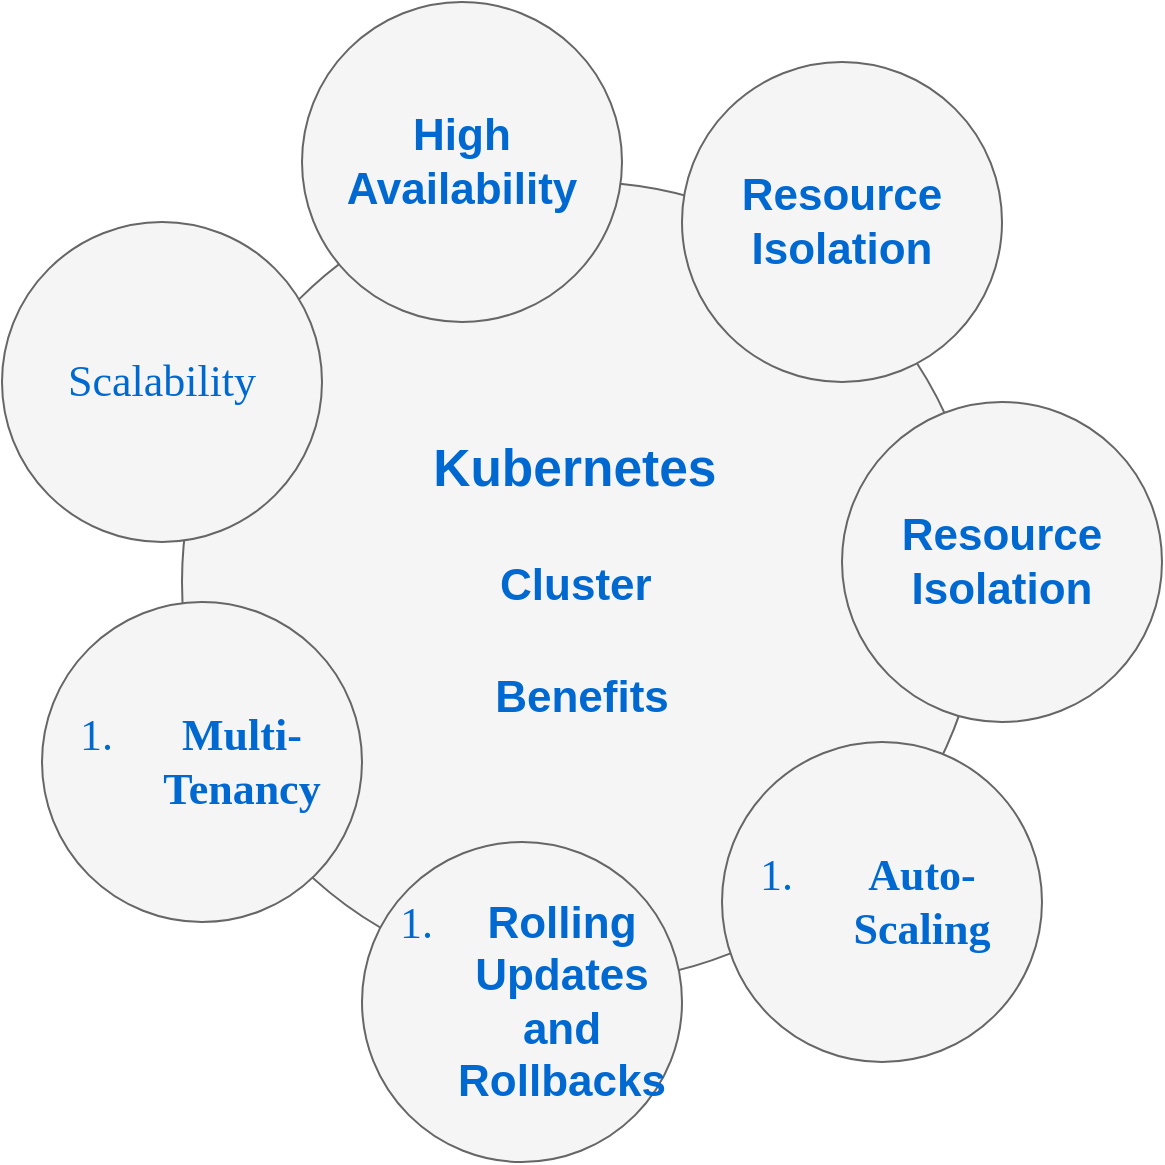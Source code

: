 <mxfile version="22.0.4" type="github">
  <diagram name="Page-1" id="dd472eb7-4b8b-5cd9-a60b-b15522922e76">
    <mxGraphModel dx="1674" dy="750" grid="1" gridSize="10" guides="1" tooltips="1" connect="1" arrows="1" fold="1" page="1" pageScale="1" pageWidth="1100" pageHeight="850" background="none" math="0" shadow="0">
      <root>
        <mxCell id="0" />
        <mxCell id="1" parent="0" />
        <mxCell id="374e34682ed331ee-1" value="&lt;h3 class=&quot;graf graf--h3&quot; name=&quot;c93f&quot;&gt;&lt;font face=&quot;Helvetica&quot;&gt;Kubernetes&amp;nbsp;&lt;/font&gt;&lt;/h3&gt;&lt;h3 class=&quot;graf graf--h3&quot; name=&quot;c93f&quot;&gt;&lt;b style=&quot;background-color: initial; font-size: 22px;&quot;&gt;&lt;font face=&quot;Helvetica&quot;&gt;Cluster&amp;nbsp;&lt;/font&gt;&lt;/b&gt;&lt;/h3&gt;&lt;h3 class=&quot;graf graf--h3&quot; name=&quot;c93f&quot;&gt;&lt;b style=&quot;background-color: initial; font-size: 22px;&quot;&gt;&lt;font face=&quot;Helvetica&quot;&gt;Benefits&lt;/font&gt;&lt;/b&gt;&lt;/h3&gt;" style="ellipse;whiteSpace=wrap;html=1;rounded=0;shadow=0;dashed=0;comic=0;fontFamily=Verdana;fontSize=22;fontColor=#0069D1;fillColor=#f5f5f5;strokeColor=#666666;" parent="1" vertex="1">
          <mxGeometry x="330" y="180" width="400" height="400" as="geometry" />
        </mxCell>
        <mxCell id="45236fa5f4b8e91a-1" value="&lt;font face=&quot;Helvetica&quot;&gt;&lt;b&gt;High Availability&lt;/b&gt;&lt;/font&gt;" style="ellipse;whiteSpace=wrap;html=1;rounded=0;shadow=0;dashed=0;comic=0;fontFamily=Verdana;fontSize=22;fontColor=#0069D1;fillColor=#f5f5f5;strokeColor=#666666;" parent="1" vertex="1">
          <mxGeometry x="390" y="90" width="160" height="160" as="geometry" />
        </mxCell>
        <mxCell id="45236fa5f4b8e91a-2" value="&lt;ol class=&quot;postList&quot;&gt;&lt;li class=&quot;graf graf--li&quot; name=&quot;e953&quot;&gt;&lt;strong class=&quot;markup--strong markup--li-strong&quot;&gt;&lt;font face=&quot;Helvetica&quot;&gt;Rolling Updates and Rollbacks&lt;/font&gt;&lt;/strong&gt;&lt;/li&gt;&lt;/ol&gt;" style="ellipse;whiteSpace=wrap;html=1;rounded=0;shadow=0;dashed=0;comic=0;fontFamily=Verdana;fontSize=22;fontColor=#0069D1;fillColor=#f5f5f5;strokeColor=#666666;align=center;" parent="1" vertex="1">
          <mxGeometry x="420" y="510" width="160" height="160" as="geometry" />
        </mxCell>
        <mxCell id="45236fa5f4b8e91a-5" value="Scalability" style="ellipse;whiteSpace=wrap;html=1;rounded=0;shadow=0;dashed=0;comic=0;fontFamily=Verdana;fontSize=22;fontColor=#0069D1;fillColor=#f5f5f5;strokeColor=#666666;" parent="1" vertex="1">
          <mxGeometry x="240" y="200" width="160" height="160" as="geometry" />
        </mxCell>
        <mxCell id="45236fa5f4b8e91a-6" value="&lt;font face=&quot;Helvetica&quot;&gt;&lt;b&gt;Resource Isolation&lt;/b&gt;&lt;/font&gt;" style="ellipse;whiteSpace=wrap;html=1;rounded=0;shadow=0;dashed=0;comic=0;fontFamily=Verdana;fontSize=22;fontColor=#0069D1;fillColor=#f5f5f5;strokeColor=#666666;align=center;" parent="1" vertex="1">
          <mxGeometry x="580" y="120" width="160" height="160" as="geometry" />
        </mxCell>
        <mxCell id="45236fa5f4b8e91a-7" value="&lt;ol class=&quot;postList&quot;&gt;&lt;li class=&quot;graf graf--li&quot; name=&quot;0f3a&quot;&gt;&lt;strong class=&quot;markup--strong markup--li-strong&quot;&gt;Auto-Scaling&lt;/strong&gt;&lt;/li&gt;&lt;/ol&gt;" style="ellipse;whiteSpace=wrap;html=1;rounded=0;shadow=0;dashed=0;comic=0;fontFamily=Verdana;fontSize=22;fontColor=#0069D1;fillColor=#f5f5f5;strokeColor=#666666;" parent="1" vertex="1">
          <mxGeometry x="600" y="460" width="160" height="160" as="geometry" />
        </mxCell>
        <mxCell id="45236fa5f4b8e91a-8" value="&lt;ol class=&quot;postList&quot;&gt;&lt;li class=&quot;graf graf--li&quot; name=&quot;1c5b&quot;&gt;&lt;strong class=&quot;markup--strong markup--li-strong&quot;&gt;Multi-Tenancy&lt;/strong&gt;&lt;/li&gt;&lt;/ol&gt;" style="ellipse;whiteSpace=wrap;html=1;rounded=0;shadow=0;dashed=0;comic=0;fontFamily=Verdana;fontSize=22;fontColor=#0069D1;fillColor=#f5f5f5;strokeColor=#666666;" parent="1" vertex="1">
          <mxGeometry x="260" y="390" width="160" height="160" as="geometry" />
        </mxCell>
        <mxCell id="4JLwz5jdQQtO2X3QlTvX-2" value="&lt;font face=&quot;Helvetica&quot;&gt;&lt;b&gt;Resource Isolation&lt;/b&gt;&lt;/font&gt;" style="ellipse;whiteSpace=wrap;html=1;rounded=0;shadow=0;dashed=0;comic=0;fontFamily=Verdana;fontSize=22;fontColor=#0069D1;fillColor=#f5f5f5;strokeColor=#666666;align=center;" vertex="1" parent="1">
          <mxGeometry x="660" y="290" width="160" height="160" as="geometry" />
        </mxCell>
      </root>
    </mxGraphModel>
  </diagram>
</mxfile>
